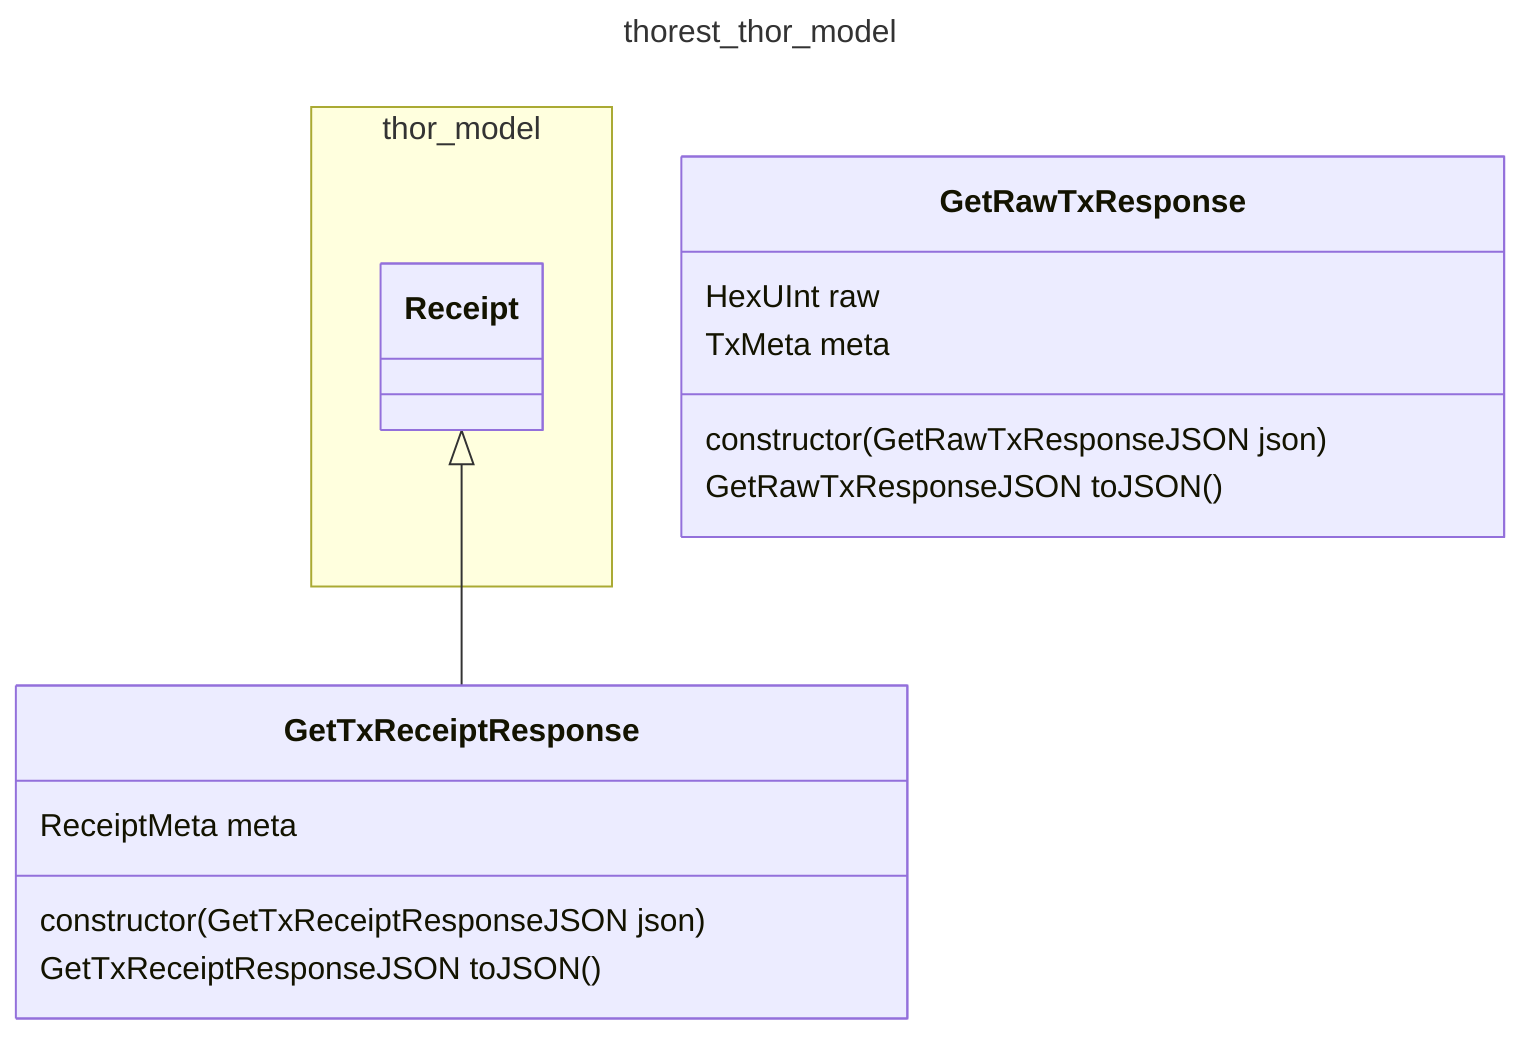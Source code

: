 ---
title: thorest_thor_model
---
classDiagram
    namespace thor_model {
        class Receipt
    }
    class GetRawTxResponse {
        HexUInt raw
        TxMeta meta
        constructor(GetRawTxResponseJSON json)
        GetRawTxResponseJSON toJSON()
    }
    class GetTxReceiptResponse {
        ReceiptMeta meta
        constructor(GetTxReceiptResponseJSON json)
        GetTxReceiptResponseJSON toJSON()
    }
    Receipt <|-- GetTxReceiptResponse